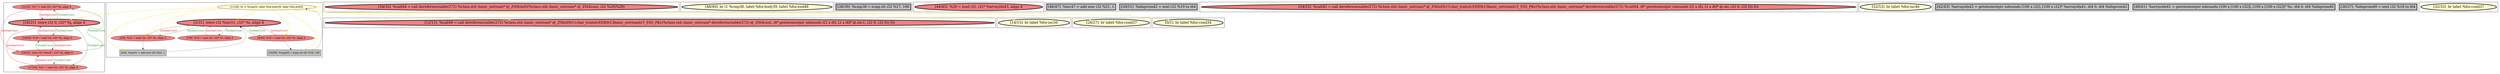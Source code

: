 
digraph G {



node1557->node1560 [style=solid,color=firebrick3,label="A|indep|Const",penwidth=1.0,fontcolor=firebrick3 ]
node1574->node1570 [style=solid,color=gold,label="C",penwidth=1.0,fontcolor=gold ]
node1574->node1565 [style=solid,color=gold,label="C",penwidth=1.0,fontcolor=gold ]
node1559->node1561 [style=solid,color=forestgreen,label="T|indep|Const",penwidth=1.0,fontcolor=forestgreen ]
node1560->node1561 [style=solid,color=forestgreen,label="T|indep|Const",penwidth=1.0,fontcolor=forestgreen ]
node1558->node1559 [style=solid,color=firebrick3,label="A|indep|Const",penwidth=1.0,fontcolor=firebrick3 ]
node1560->node1557 [style=solid,color=forestgreen,label="T|indep|Const",penwidth=1.0,fontcolor=forestgreen ]
node1559->node1558 [style=solid,color=forestgreen,label="T|indep|Const",penwidth=1.0,fontcolor=forestgreen ]
node1574->node1560 [style=solid,color=gold,label="C",penwidth=1.0,fontcolor=gold ]
node1559->node1557 [style=solid,color=forestgreen,label="T|indep|Const",penwidth=1.0,fontcolor=forestgreen ]
node1569->node1572 [style=solid,color=black,label="",penwidth=0.5,fontcolor=black ]
node1574->node1578 [style=solid,color=gold,label="C",penwidth=1.0,fontcolor=gold ]
node1574->node1569 [style=solid,color=gold,label="C",penwidth=1.0,fontcolor=gold ]
node1570->node1571 [style=solid,color=forestgreen,label="T|indep|Const",penwidth=1.0,fontcolor=forestgreen ]
node1574->node1573 [style=solid,color=gold,label="C",penwidth=1.0,fontcolor=gold ]
node1574->node1574 [style=solid,color=gold,label="C",penwidth=1.0,fontcolor=gold ]
node1569->node1570 [style=solid,color=firebrick3,label="A|indep|Const",penwidth=1.0,fontcolor=firebrick3 ]
node1574->node1568 [style=solid,color=gold,label="C",penwidth=1.0,fontcolor=gold ]
node1575->node1570 [style=solid,color=firebrick3,label="A|indep|Const",penwidth=1.0,fontcolor=firebrick3 ]
node1572->node1574 [style=solid,color=black,label="",penwidth=0.5,fontcolor=black ]
node1570->node1575 [style=solid,color=forestgreen,label="T|indep|Const",penwidth=1.0,fontcolor=forestgreen ]
node1574->node1575 [style=solid,color=gold,label="C",penwidth=1.0,fontcolor=gold ]
node1570->node1569 [style=solid,color=forestgreen,label="T|indep|Const",penwidth=1.0,fontcolor=forestgreen ]
node1558->node1560 [style=solid,color=firebrick3,label="A|indep|Const",penwidth=1.0,fontcolor=firebrick3 ]
node1575->node1573 [style=solid,color=black,label="",penwidth=0.5,fontcolor=black ]
node1560->node1558 [style=solid,color=forestgreen,label="T|indep|Const",penwidth=1.0,fontcolor=forestgreen ]
node1573->node1570 [style=solid,color=black,label="",penwidth=0.5,fontcolor=black ]
node1574->node1572 [style=solid,color=gold,label="C",penwidth=1.0,fontcolor=gold ]
node1561->node1560 [style=solid,color=firebrick3,label="A|indep|Const",penwidth=1.0,fontcolor=firebrick3 ]
node1561->node1559 [style=solid,color=firebrick3,label="A|indep|Const",penwidth=1.0,fontcolor=firebrick3 ]
node1557->node1559 [style=solid,color=firebrick3,label="A|indep|Const",penwidth=1.0,fontcolor=firebrick3 ]
node1571->node1570 [style=solid,color=firebrick3,label="A|indep|Const",penwidth=1.0,fontcolor=firebrick3 ]
node1574->node1551 [style=solid,color=gold,label="C",penwidth=1.0,fontcolor=gold ]


subgraph cluster16 {


node1577 [penwidth=3.0,fontsize=20,fillcolor=lightcoral,label="[34/35]  %call44 = call dereferenceable(272) %class.std::basic_ostream* @_ZNSolsEi(%class.std::basic_ostream* @_ZSt4cout, i32 %20)%20)",shape=ellipse,style=filled ]



}

subgraph cluster17 {


node1578 [penwidth=3.0,fontsize=20,fillcolor=lemonchiffon,label="[14/15]  br label %for.inc50",shape=ellipse,style=filled ]



}

subgraph cluster4 {


node1555 [penwidth=3.0,fontsize=20,fillcolor=lemonchiffon,label="[48/49]  br i1 %cmp38, label %for.body39, label %for.end48",shape=ellipse,style=filled ]



}

subgraph cluster3 {


node1554 [penwidth=3.0,fontsize=20,fillcolor=grey,label="[38/39]  %cmp38 = icmp slt i32 %17, 100",shape=rectangle,style=filled ]



}

subgraph cluster2 {


node1553 [penwidth=3.0,fontsize=20,fillcolor=lightcoral,label="[44/45]  %20 = load i32, i32* %arrayidx43, align 4",shape=ellipse,style=filled ]



}

subgraph cluster1 {


node1552 [penwidth=3.0,fontsize=20,fillcolor=grey,label="[46/47]  %inc47 = add nsw i32 %21, 1",shape=rectangle,style=filled ]



}

subgraph cluster12 {


node1567 [penwidth=3.0,fontsize=20,fillcolor=grey,label="[50/51]  %idxprom42 = sext i32 %19 to i64",shape=rectangle,style=filled ]



}

subgraph cluster5 {


node1556 [penwidth=3.0,fontsize=20,fillcolor=lightcoral,label="[54/55]  %call45 = call dereferenceable(272) %class.std::basic_ostream* @_ZStlsISt11char_traitsIcEERSt13basic_ostreamIcT_ES5_PKc(%class.std::basic_ostream* dereferenceable(272) %call44, i8* getelementptr inbounds ([2 x i8], [2 x i8]* @.str, i32 0, i32 0)) 0))",shape=ellipse,style=filled ]



}

subgraph cluster0 {


node1551 [penwidth=3.0,fontsize=20,fillcolor=lemonchiffon,label="[0/1]  br label %for.cond34",shape=ellipse,style=filled ]



}

subgraph cluster6 {


node1560 [penwidth=3.0,fontsize=20,fillcolor=lightcoral,label="[16/25]  store i32 0, i32* %j, align 4",shape=ellipse,style=filled ]
node1561 [fillcolor=lightcoral,label="[17/24]  %21 = load i32, i32* %j, align 4",shape=ellipse,style=filled ]
node1559 [fillcolor=lightcoral,label="[18/23]  store i32 %inc47, i32* %j, align 4",shape=ellipse,style=filled ]
node1557 [fillcolor=lightcoral,label="[21/22]  %17 = load i32, i32* %j, align 4",shape=ellipse,style=filled ]
node1558 [fillcolor=lightcoral,label="[19/20]  %19 = load i32, i32* %j, align 4",shape=ellipse,style=filled ]



}

subgraph cluster14 {


node1575 [fillcolor=lightcoral,label="[3/6]  %22 = load i32, i32* %i, align 4",shape=ellipse,style=filled ]
node1570 [penwidth=3.0,fontsize=20,fillcolor=lightcoral,label="[2/31]  store i32 %inc51, i32* %i, align 4",shape=ellipse,style=filled ]
node1569 [fillcolor=lightcoral,label="[9/30]  %16 = load i32, i32* %i, align 4",shape=ellipse,style=filled ]
node1573 [fillcolor=grey,label="[4/5]  %inc51 = add nsw i32 %22, 1",shape=rectangle,style=filled ]
node1572 [fillcolor=grey,label="[10/29]  %cmp35 = icmp slt i32 %16, 100",shape=rectangle,style=filled ]
node1571 [fillcolor=lightcoral,label="[7/8]  %18 = load i32, i32* %i, align 4",shape=ellipse,style=filled ]
node1574 [fillcolor=lemonchiffon,label="[11/28]  br i1 %cmp35, label %for.body36, label %for.end52",shape=ellipse,style=filled ]



}

subgraph cluster7 {


node1562 [penwidth=3.0,fontsize=20,fillcolor=lemonchiffon,label="[52/53]  br label %for.inc46",shape=ellipse,style=filled ]



}

subgraph cluster8 {


node1563 [penwidth=3.0,fontsize=20,fillcolor=grey,label="[42/43]  %arrayidx43 = getelementptr inbounds [100 x i32], [100 x i32]* %arrayidx41, i64 0, i64 %idxprom42",shape=rectangle,style=filled ]



}

subgraph cluster9 {


node1564 [penwidth=3.0,fontsize=20,fillcolor=grey,label="[40/41]  %arrayidx41 = getelementptr inbounds [100 x [100 x i32]], [100 x [100 x i32]]* %c, i64 0, i64 %idxprom40",shape=rectangle,style=filled ]



}

subgraph cluster10 {


node1565 [penwidth=3.0,fontsize=20,fillcolor=lightcoral,label="[12/13]  %call49 = call dereferenceable(272) %class.std::basic_ostream* @_ZStlsISt11char_traitsIcEERSt13basic_ostreamIcT_ES5_PKc(%class.std::basic_ostream* dereferenceable(272) @_ZSt4cout, i8* getelementptr inbounds ([2 x i8], [2 x i8]* @.str.1, i32 0, i32 0)) 0))",shape=ellipse,style=filled ]



}

subgraph cluster11 {


node1566 [penwidth=3.0,fontsize=20,fillcolor=grey,label="[36/37]  %idxprom40 = sext i32 %18 to i64",shape=rectangle,style=filled ]



}

subgraph cluster13 {


node1568 [penwidth=3.0,fontsize=20,fillcolor=lemonchiffon,label="[26/27]  br label %for.cond37",shape=ellipse,style=filled ]



}

subgraph cluster15 {


node1576 [penwidth=3.0,fontsize=20,fillcolor=lemonchiffon,label="[32/33]  br label %for.cond37",shape=ellipse,style=filled ]



}

}
